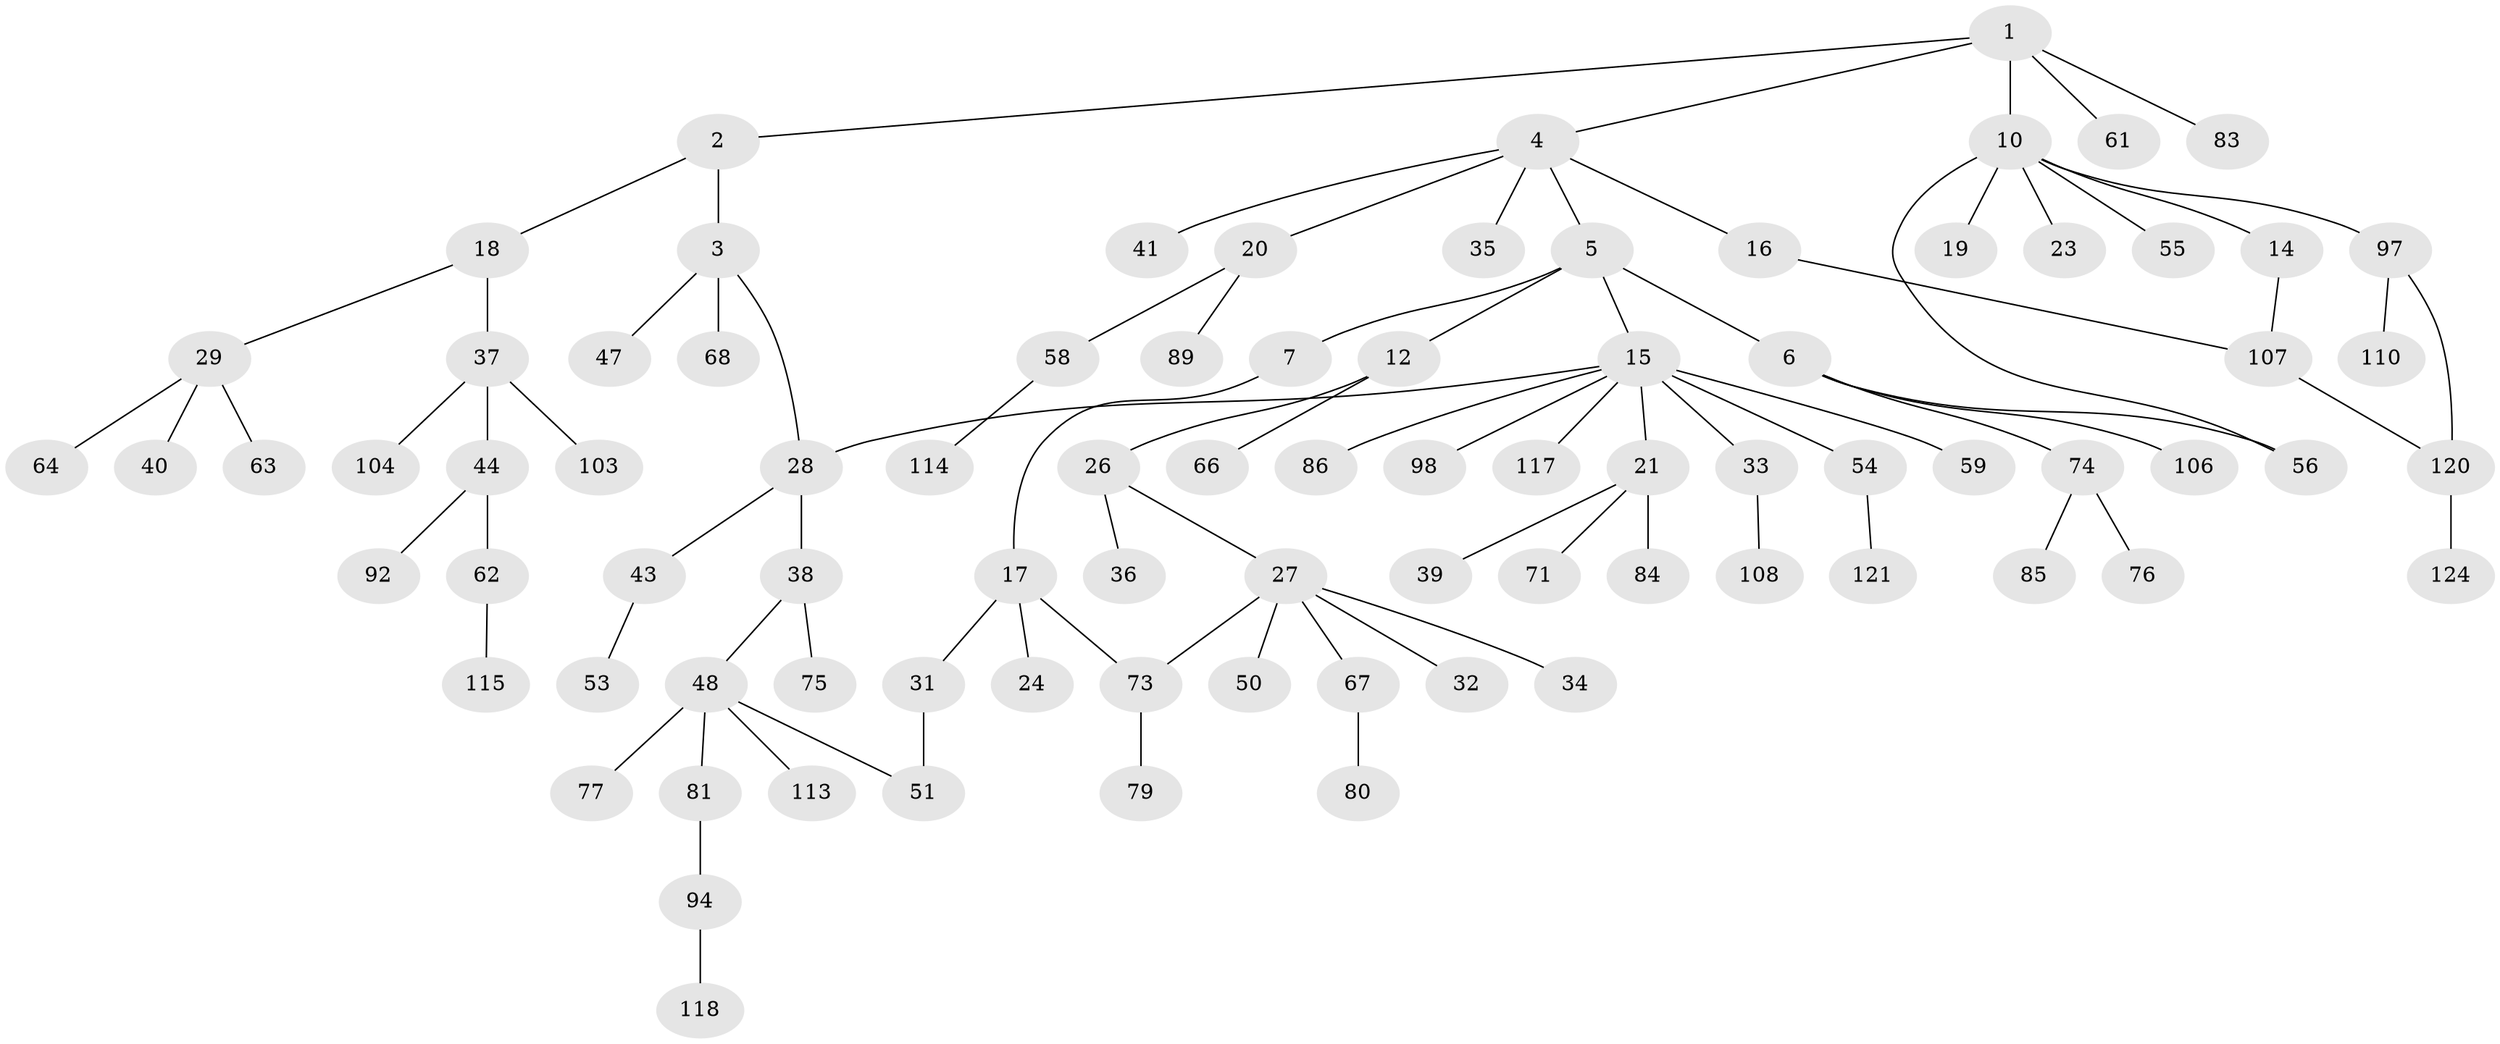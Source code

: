 // original degree distribution, {6: 0.04032258064516129, 4: 0.07258064516129033, 5: 0.03225806451612903, 3: 0.11290322580645161, 2: 0.27419354838709675, 1: 0.4596774193548387, 7: 0.008064516129032258}
// Generated by graph-tools (version 1.1) at 2025/41/03/06/25 10:41:25]
// undirected, 85 vertices, 90 edges
graph export_dot {
graph [start="1"]
  node [color=gray90,style=filled];
  1 [super="+9"];
  2 [super="+49"];
  3;
  4 [super="+13"];
  5 [super="+8"];
  6 [super="+65"];
  7 [super="+100"];
  10 [super="+11"];
  12 [super="+95"];
  14;
  15 [super="+25"];
  16;
  17 [super="+46"];
  18;
  19;
  20 [super="+45"];
  21 [super="+22"];
  23;
  24;
  26;
  27 [super="+69"];
  28 [super="+88"];
  29 [super="+30"];
  31 [super="+87"];
  32;
  33 [super="+52"];
  34 [super="+70"];
  35 [super="+57"];
  36;
  37 [super="+42"];
  38;
  39 [super="+99"];
  40;
  41 [super="+60"];
  43;
  44;
  47;
  48 [super="+72"];
  50 [super="+123"];
  51;
  53;
  54 [super="+90"];
  55;
  56;
  58 [super="+82"];
  59 [super="+116"];
  61;
  62 [super="+91"];
  63;
  64;
  66;
  67;
  68 [super="+105"];
  71;
  73;
  74 [super="+109"];
  75 [super="+78"];
  76 [super="+111"];
  77;
  79;
  80;
  81 [super="+93"];
  83;
  84 [super="+101"];
  85;
  86;
  89;
  92;
  94 [super="+96"];
  97 [super="+102"];
  98;
  103;
  104;
  106;
  107 [super="+112"];
  108;
  110;
  113;
  114;
  115;
  117;
  118 [super="+119"];
  120 [super="+122"];
  121;
  124;
  1 -- 2;
  1 -- 4;
  1 -- 10;
  1 -- 61;
  1 -- 83;
  2 -- 3;
  2 -- 18;
  3 -- 47;
  3 -- 68;
  3 -- 28;
  4 -- 5;
  4 -- 16;
  4 -- 35;
  4 -- 41;
  4 -- 20;
  5 -- 6;
  5 -- 7;
  5 -- 12;
  5 -- 15;
  6 -- 74;
  6 -- 56;
  6 -- 106;
  7 -- 17;
  10 -- 55;
  10 -- 56;
  10 -- 97;
  10 -- 19;
  10 -- 23;
  10 -- 14;
  12 -- 26;
  12 -- 66;
  14 -- 107;
  15 -- 21;
  15 -- 33;
  15 -- 54 [weight=2];
  15 -- 98;
  15 -- 117;
  15 -- 86;
  15 -- 59;
  15 -- 28;
  16 -- 107;
  17 -- 24;
  17 -- 31;
  17 -- 73;
  18 -- 29;
  18 -- 37;
  20 -- 89;
  20 -- 58;
  21 -- 39;
  21 -- 71;
  21 -- 84;
  26 -- 27;
  26 -- 36;
  27 -- 32;
  27 -- 34;
  27 -- 50;
  27 -- 67;
  27 -- 73;
  28 -- 38;
  28 -- 43;
  29 -- 40;
  29 -- 64;
  29 -- 63;
  31 -- 51;
  33 -- 108;
  37 -- 103;
  37 -- 104;
  37 -- 44;
  38 -- 48;
  38 -- 75;
  43 -- 53;
  44 -- 62;
  44 -- 92;
  48 -- 51;
  48 -- 77;
  48 -- 81;
  48 -- 113;
  54 -- 121;
  58 -- 114;
  62 -- 115;
  67 -- 80;
  73 -- 79;
  74 -- 76;
  74 -- 85;
  81 -- 94;
  94 -- 118;
  97 -- 110;
  97 -- 120;
  107 -- 120;
  120 -- 124;
}
